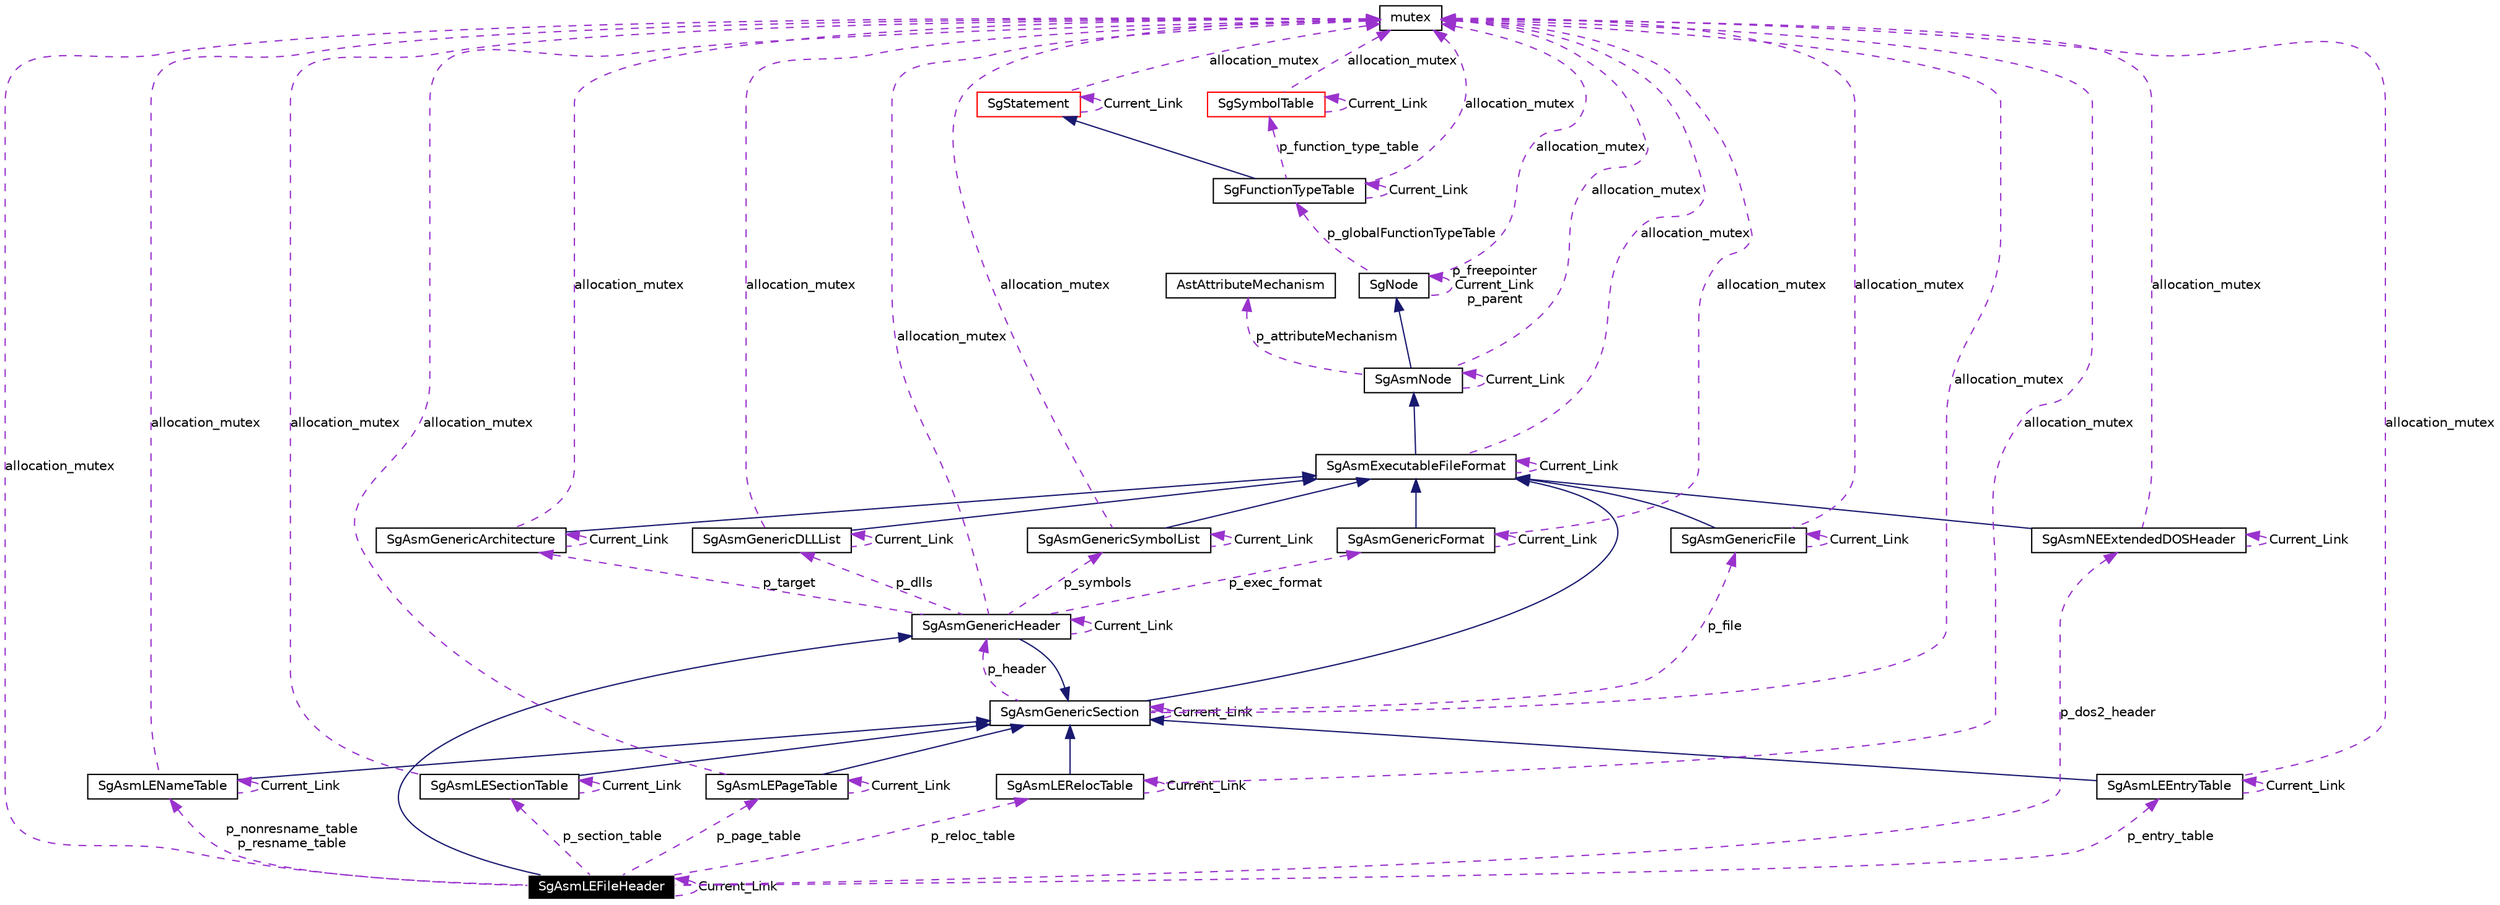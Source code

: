 digraph G
{
  edge [fontname="Helvetica",fontsize=10,labelfontname="Helvetica",labelfontsize=10];
  node [fontname="Helvetica",fontsize=10,shape=record];
  Node1 [label="SgAsmLEFileHeader",height=0.2,width=0.4,color="white", fillcolor="black", style="filled" fontcolor="white"];
  Node2 -> Node1 [dir=back,color="midnightblue",fontsize=10,style="solid",fontname="Helvetica"];
  Node2 [label="SgAsmGenericHeader",height=0.2,width=0.4,color="black",URL="$classSgAsmGenericHeader.html"];
  Node3 -> Node2 [dir=back,color="midnightblue",fontsize=10,style="solid",fontname="Helvetica"];
  Node3 [label="SgAsmGenericSection",height=0.2,width=0.4,color="black",URL="$classSgAsmGenericSection.html"];
  Node4 -> Node3 [dir=back,color="midnightblue",fontsize=10,style="solid",fontname="Helvetica"];
  Node4 [label="SgAsmExecutableFileFormat",height=0.2,width=0.4,color="black",URL="$classSgAsmExecutableFileFormat.html"];
  Node5 -> Node4 [dir=back,color="midnightblue",fontsize=10,style="solid",fontname="Helvetica"];
  Node5 [label="SgAsmNode",height=0.2,width=0.4,color="black",URL="$classSgAsmNode.html"];
  Node6 -> Node5 [dir=back,color="midnightblue",fontsize=10,style="solid",fontname="Helvetica"];
  Node6 [label="SgNode",height=0.2,width=0.4,color="black",URL="$classSgNode.html"];
  Node7 -> Node6 [dir=back,color="darkorchid3",fontsize=10,style="dashed",label="p_globalFunctionTypeTable",fontname="Helvetica"];
  Node7 [label="SgFunctionTypeTable",height=0.2,width=0.4,color="black",URL="$classSgFunctionTypeTable.html"];
  Node8 -> Node7 [dir=back,color="midnightblue",fontsize=10,style="solid",fontname="Helvetica"];
  Node8 [label="SgStatement",height=0.2,width=0.4,color="red",URL="$classSgStatement.html"];
  Node8 -> Node8 [dir=back,color="darkorchid3",fontsize=10,style="dashed",label="Current_Link",fontname="Helvetica"];
  Node9 -> Node8 [dir=back,color="darkorchid3",fontsize=10,style="dashed",label="allocation_mutex",fontname="Helvetica"];
  Node9 [label="mutex",height=0.2,width=0.4,color="black",URL="$classmutex.html"];
  Node7 -> Node7 [dir=back,color="darkorchid3",fontsize=10,style="dashed",label="Current_Link",fontname="Helvetica"];
  Node9 -> Node7 [dir=back,color="darkorchid3",fontsize=10,style="dashed",label="allocation_mutex",fontname="Helvetica"];
  Node10 -> Node7 [dir=back,color="darkorchid3",fontsize=10,style="dashed",label="p_function_type_table",fontname="Helvetica"];
  Node10 [label="SgSymbolTable",height=0.2,width=0.4,color="red",URL="$classSgSymbolTable.html"];
  Node9 -> Node10 [dir=back,color="darkorchid3",fontsize=10,style="dashed",label="allocation_mutex",fontname="Helvetica"];
  Node10 -> Node10 [dir=back,color="darkorchid3",fontsize=10,style="dashed",label="Current_Link",fontname="Helvetica"];
  Node6 -> Node6 [dir=back,color="darkorchid3",fontsize=10,style="dashed",label="p_freepointer\nCurrent_Link\np_parent",fontname="Helvetica"];
  Node9 -> Node6 [dir=back,color="darkorchid3",fontsize=10,style="dashed",label="allocation_mutex",fontname="Helvetica"];
  Node9 -> Node5 [dir=back,color="darkorchid3",fontsize=10,style="dashed",label="allocation_mutex",fontname="Helvetica"];
  Node11 -> Node5 [dir=back,color="darkorchid3",fontsize=10,style="dashed",label="p_attributeMechanism",fontname="Helvetica"];
  Node11 [label="AstAttributeMechanism",height=0.2,width=0.4,color="black",URL="$classAstAttributeMechanism.html"];
  Node5 -> Node5 [dir=back,color="darkorchid3",fontsize=10,style="dashed",label="Current_Link",fontname="Helvetica"];
  Node9 -> Node4 [dir=back,color="darkorchid3",fontsize=10,style="dashed",label="allocation_mutex",fontname="Helvetica"];
  Node4 -> Node4 [dir=back,color="darkorchid3",fontsize=10,style="dashed",label="Current_Link",fontname="Helvetica"];
  Node12 -> Node3 [dir=back,color="darkorchid3",fontsize=10,style="dashed",label="p_file",fontname="Helvetica"];
  Node12 [label="SgAsmGenericFile",height=0.2,width=0.4,color="black",URL="$classSgAsmGenericFile.html"];
  Node4 -> Node12 [dir=back,color="midnightblue",fontsize=10,style="solid",fontname="Helvetica"];
  Node12 -> Node12 [dir=back,color="darkorchid3",fontsize=10,style="dashed",label="Current_Link",fontname="Helvetica"];
  Node9 -> Node12 [dir=back,color="darkorchid3",fontsize=10,style="dashed",label="allocation_mutex",fontname="Helvetica"];
  Node3 -> Node3 [dir=back,color="darkorchid3",fontsize=10,style="dashed",label="Current_Link",fontname="Helvetica"];
  Node9 -> Node3 [dir=back,color="darkorchid3",fontsize=10,style="dashed",label="allocation_mutex",fontname="Helvetica"];
  Node2 -> Node3 [dir=back,color="darkorchid3",fontsize=10,style="dashed",label="p_header",fontname="Helvetica"];
  Node9 -> Node2 [dir=back,color="darkorchid3",fontsize=10,style="dashed",label="allocation_mutex",fontname="Helvetica"];
  Node13 -> Node2 [dir=back,color="darkorchid3",fontsize=10,style="dashed",label="p_exec_format",fontname="Helvetica"];
  Node13 [label="SgAsmGenericFormat",height=0.2,width=0.4,color="black",URL="$classSgAsmGenericFormat.html"];
  Node4 -> Node13 [dir=back,color="midnightblue",fontsize=10,style="solid",fontname="Helvetica"];
  Node9 -> Node13 [dir=back,color="darkorchid3",fontsize=10,style="dashed",label="allocation_mutex",fontname="Helvetica"];
  Node13 -> Node13 [dir=back,color="darkorchid3",fontsize=10,style="dashed",label="Current_Link",fontname="Helvetica"];
  Node2 -> Node2 [dir=back,color="darkorchid3",fontsize=10,style="dashed",label="Current_Link",fontname="Helvetica"];
  Node14 -> Node2 [dir=back,color="darkorchid3",fontsize=10,style="dashed",label="p_target",fontname="Helvetica"];
  Node14 [label="SgAsmGenericArchitecture",height=0.2,width=0.4,color="black",URL="$classSgAsmGenericArchitecture.html"];
  Node4 -> Node14 [dir=back,color="midnightblue",fontsize=10,style="solid",fontname="Helvetica"];
  Node9 -> Node14 [dir=back,color="darkorchid3",fontsize=10,style="dashed",label="allocation_mutex",fontname="Helvetica"];
  Node14 -> Node14 [dir=back,color="darkorchid3",fontsize=10,style="dashed",label="Current_Link",fontname="Helvetica"];
  Node15 -> Node2 [dir=back,color="darkorchid3",fontsize=10,style="dashed",label="p_dlls",fontname="Helvetica"];
  Node15 [label="SgAsmGenericDLLList",height=0.2,width=0.4,color="black",URL="$classSgAsmGenericDLLList.html"];
  Node4 -> Node15 [dir=back,color="midnightblue",fontsize=10,style="solid",fontname="Helvetica"];
  Node9 -> Node15 [dir=back,color="darkorchid3",fontsize=10,style="dashed",label="allocation_mutex",fontname="Helvetica"];
  Node15 -> Node15 [dir=back,color="darkorchid3",fontsize=10,style="dashed",label="Current_Link",fontname="Helvetica"];
  Node16 -> Node2 [dir=back,color="darkorchid3",fontsize=10,style="dashed",label="p_symbols",fontname="Helvetica"];
  Node16 [label="SgAsmGenericSymbolList",height=0.2,width=0.4,color="black",URL="$classSgAsmGenericSymbolList.html"];
  Node4 -> Node16 [dir=back,color="midnightblue",fontsize=10,style="solid",fontname="Helvetica"];
  Node9 -> Node16 [dir=back,color="darkorchid3",fontsize=10,style="dashed",label="allocation_mutex",fontname="Helvetica"];
  Node16 -> Node16 [dir=back,color="darkorchid3",fontsize=10,style="dashed",label="Current_Link",fontname="Helvetica"];
  Node17 -> Node1 [dir=back,color="darkorchid3",fontsize=10,style="dashed",label="p_dos2_header",fontname="Helvetica"];
  Node17 [label="SgAsmNEExtendedDOSHeader",height=0.2,width=0.4,color="black",URL="$classSgAsmNEExtendedDOSHeader.html"];
  Node4 -> Node17 [dir=back,color="midnightblue",fontsize=10,style="solid",fontname="Helvetica"];
  Node17 -> Node17 [dir=back,color="darkorchid3",fontsize=10,style="dashed",label="Current_Link",fontname="Helvetica"];
  Node9 -> Node17 [dir=back,color="darkorchid3",fontsize=10,style="dashed",label="allocation_mutex",fontname="Helvetica"];
  Node18 -> Node1 [dir=back,color="darkorchid3",fontsize=10,style="dashed",label="p_section_table",fontname="Helvetica"];
  Node18 [label="SgAsmLESectionTable",height=0.2,width=0.4,color="black",URL="$classSgAsmLESectionTable.html"];
  Node3 -> Node18 [dir=back,color="midnightblue",fontsize=10,style="solid",fontname="Helvetica"];
  Node18 -> Node18 [dir=back,color="darkorchid3",fontsize=10,style="dashed",label="Current_Link",fontname="Helvetica"];
  Node9 -> Node18 [dir=back,color="darkorchid3",fontsize=10,style="dashed",label="allocation_mutex",fontname="Helvetica"];
  Node19 -> Node1 [dir=back,color="darkorchid3",fontsize=10,style="dashed",label="p_reloc_table",fontname="Helvetica"];
  Node19 [label="SgAsmLERelocTable",height=0.2,width=0.4,color="black",URL="$classSgAsmLERelocTable.html"];
  Node3 -> Node19 [dir=back,color="midnightblue",fontsize=10,style="solid",fontname="Helvetica"];
  Node19 -> Node19 [dir=back,color="darkorchid3",fontsize=10,style="dashed",label="Current_Link",fontname="Helvetica"];
  Node9 -> Node19 [dir=back,color="darkorchid3",fontsize=10,style="dashed",label="allocation_mutex",fontname="Helvetica"];
  Node20 -> Node1 [dir=back,color="darkorchid3",fontsize=10,style="dashed",label="p_nonresname_table\np_resname_table",fontname="Helvetica"];
  Node20 [label="SgAsmLENameTable",height=0.2,width=0.4,color="black",URL="$classSgAsmLENameTable.html"];
  Node3 -> Node20 [dir=back,color="midnightblue",fontsize=10,style="solid",fontname="Helvetica"];
  Node20 -> Node20 [dir=back,color="darkorchid3",fontsize=10,style="dashed",label="Current_Link",fontname="Helvetica"];
  Node9 -> Node20 [dir=back,color="darkorchid3",fontsize=10,style="dashed",label="allocation_mutex",fontname="Helvetica"];
  Node21 -> Node1 [dir=back,color="darkorchid3",fontsize=10,style="dashed",label="p_page_table",fontname="Helvetica"];
  Node21 [label="SgAsmLEPageTable",height=0.2,width=0.4,color="black",URL="$classSgAsmLEPageTable.html"];
  Node3 -> Node21 [dir=back,color="midnightblue",fontsize=10,style="solid",fontname="Helvetica"];
  Node9 -> Node21 [dir=back,color="darkorchid3",fontsize=10,style="dashed",label="allocation_mutex",fontname="Helvetica"];
  Node21 -> Node21 [dir=back,color="darkorchid3",fontsize=10,style="dashed",label="Current_Link",fontname="Helvetica"];
  Node9 -> Node1 [dir=back,color="darkorchid3",fontsize=10,style="dashed",label="allocation_mutex",fontname="Helvetica"];
  Node1 -> Node1 [dir=back,color="darkorchid3",fontsize=10,style="dashed",label="Current_Link",fontname="Helvetica"];
  Node22 -> Node1 [dir=back,color="darkorchid3",fontsize=10,style="dashed",label="p_entry_table",fontname="Helvetica"];
  Node22 [label="SgAsmLEEntryTable",height=0.2,width=0.4,color="black",URL="$classSgAsmLEEntryTable.html"];
  Node3 -> Node22 [dir=back,color="midnightblue",fontsize=10,style="solid",fontname="Helvetica"];
  Node9 -> Node22 [dir=back,color="darkorchid3",fontsize=10,style="dashed",label="allocation_mutex",fontname="Helvetica"];
  Node22 -> Node22 [dir=back,color="darkorchid3",fontsize=10,style="dashed",label="Current_Link",fontname="Helvetica"];
}
